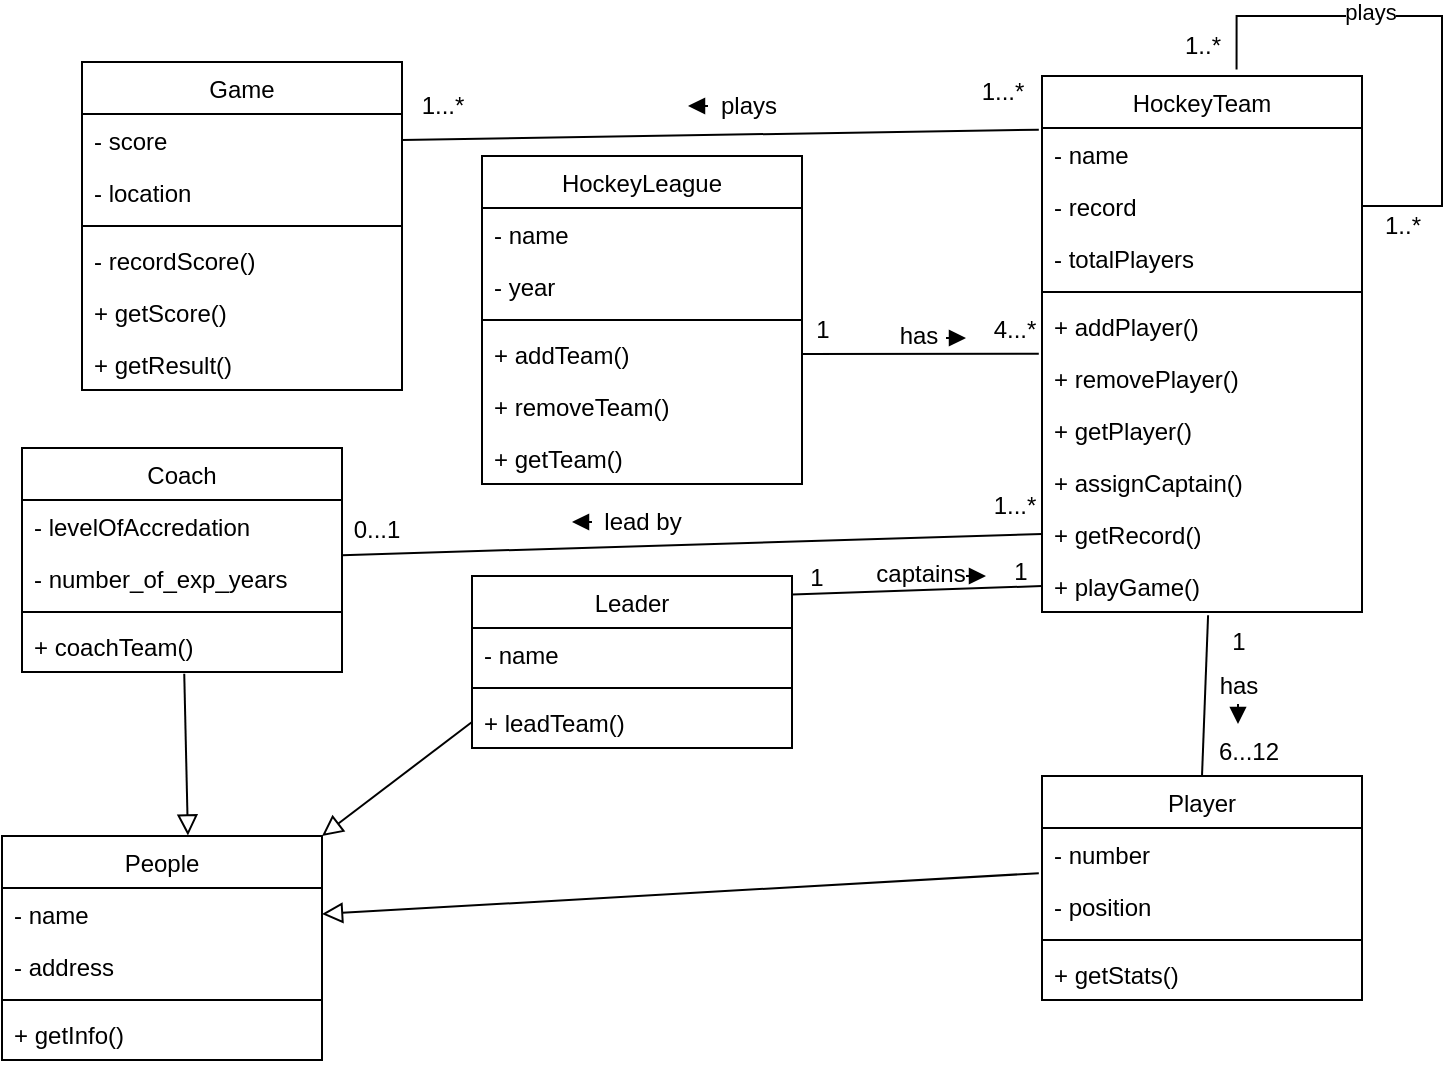 <mxfile version="24.8.3">
  <diagram name="Page-1" id="lpkaznSXC4d-1PME-aR3">
    <mxGraphModel dx="1235" dy="1714" grid="1" gridSize="10" guides="1" tooltips="1" connect="1" arrows="1" fold="1" page="1" pageScale="1" pageWidth="850" pageHeight="1100" math="0" shadow="0">
      <root>
        <mxCell id="0" />
        <mxCell id="1" parent="0" />
        <mxCell id="50F7hGYpmBeSs3bV3KP2-27" value="&lt;span style=&quot;font-weight: 400;&quot;&gt;HockeyLeague&lt;/span&gt;" style="swimlane;fontStyle=1;align=center;verticalAlign=top;childLayout=stackLayout;horizontal=1;startSize=26;horizontalStack=0;resizeParent=1;resizeParentMax=0;resizeLast=0;collapsible=1;marginBottom=0;whiteSpace=wrap;html=1;" vertex="1" parent="1">
          <mxGeometry x="320" y="30" width="160" height="164" as="geometry" />
        </mxCell>
        <mxCell id="50F7hGYpmBeSs3bV3KP2-28" value="- name" style="text;strokeColor=none;fillColor=none;align=left;verticalAlign=top;spacingLeft=4;spacingRight=4;overflow=hidden;rotatable=0;points=[[0,0.5],[1,0.5]];portConstraint=eastwest;whiteSpace=wrap;html=1;" vertex="1" parent="50F7hGYpmBeSs3bV3KP2-27">
          <mxGeometry y="26" width="160" height="26" as="geometry" />
        </mxCell>
        <mxCell id="50F7hGYpmBeSs3bV3KP2-53" value="- year" style="text;strokeColor=none;fillColor=none;align=left;verticalAlign=top;spacingLeft=4;spacingRight=4;overflow=hidden;rotatable=0;points=[[0,0.5],[1,0.5]];portConstraint=eastwest;whiteSpace=wrap;html=1;" vertex="1" parent="50F7hGYpmBeSs3bV3KP2-27">
          <mxGeometry y="52" width="160" height="26" as="geometry" />
        </mxCell>
        <mxCell id="50F7hGYpmBeSs3bV3KP2-29" value="" style="line;strokeWidth=1;fillColor=none;align=left;verticalAlign=middle;spacingTop=-1;spacingLeft=3;spacingRight=3;rotatable=0;labelPosition=right;points=[];portConstraint=eastwest;strokeColor=inherit;" vertex="1" parent="50F7hGYpmBeSs3bV3KP2-27">
          <mxGeometry y="78" width="160" height="8" as="geometry" />
        </mxCell>
        <mxCell id="50F7hGYpmBeSs3bV3KP2-30" value="+ addTeam()" style="text;strokeColor=none;fillColor=none;align=left;verticalAlign=top;spacingLeft=4;spacingRight=4;overflow=hidden;rotatable=0;points=[[0,0.5],[1,0.5]];portConstraint=eastwest;whiteSpace=wrap;html=1;" vertex="1" parent="50F7hGYpmBeSs3bV3KP2-27">
          <mxGeometry y="86" width="160" height="26" as="geometry" />
        </mxCell>
        <mxCell id="50F7hGYpmBeSs3bV3KP2-55" value="+ removeTeam()" style="text;strokeColor=none;fillColor=none;align=left;verticalAlign=top;spacingLeft=4;spacingRight=4;overflow=hidden;rotatable=0;points=[[0,0.5],[1,0.5]];portConstraint=eastwest;whiteSpace=wrap;html=1;" vertex="1" parent="50F7hGYpmBeSs3bV3KP2-27">
          <mxGeometry y="112" width="160" height="26" as="geometry" />
        </mxCell>
        <mxCell id="50F7hGYpmBeSs3bV3KP2-56" value="+ getTeam()" style="text;strokeColor=none;fillColor=none;align=left;verticalAlign=top;spacingLeft=4;spacingRight=4;overflow=hidden;rotatable=0;points=[[0,0.5],[1,0.5]];portConstraint=eastwest;whiteSpace=wrap;html=1;" vertex="1" parent="50F7hGYpmBeSs3bV3KP2-27">
          <mxGeometry y="138" width="160" height="26" as="geometry" />
        </mxCell>
        <mxCell id="50F7hGYpmBeSs3bV3KP2-31" value="&lt;span style=&quot;font-weight: 400;&quot;&gt;HockeyTeam&lt;/span&gt;" style="swimlane;fontStyle=1;align=center;verticalAlign=top;childLayout=stackLayout;horizontal=1;startSize=26;horizontalStack=0;resizeParent=1;resizeParentMax=0;resizeLast=0;collapsible=1;marginBottom=0;whiteSpace=wrap;html=1;" vertex="1" parent="1">
          <mxGeometry x="600" y="-10" width="160" height="268" as="geometry" />
        </mxCell>
        <mxCell id="50F7hGYpmBeSs3bV3KP2-32" value="- name" style="text;strokeColor=none;fillColor=none;align=left;verticalAlign=top;spacingLeft=4;spacingRight=4;overflow=hidden;rotatable=0;points=[[0,0.5],[1,0.5]];portConstraint=eastwest;whiteSpace=wrap;html=1;" vertex="1" parent="50F7hGYpmBeSs3bV3KP2-31">
          <mxGeometry y="26" width="160" height="26" as="geometry" />
        </mxCell>
        <mxCell id="50F7hGYpmBeSs3bV3KP2-61" value="- record" style="text;strokeColor=none;fillColor=none;align=left;verticalAlign=top;spacingLeft=4;spacingRight=4;overflow=hidden;rotatable=0;points=[[0,0.5],[1,0.5]];portConstraint=eastwest;whiteSpace=wrap;html=1;" vertex="1" parent="50F7hGYpmBeSs3bV3KP2-31">
          <mxGeometry y="52" width="160" height="26" as="geometry" />
        </mxCell>
        <mxCell id="50F7hGYpmBeSs3bV3KP2-57" value="- totalPlayers" style="text;strokeColor=none;fillColor=none;align=left;verticalAlign=top;spacingLeft=4;spacingRight=4;overflow=hidden;rotatable=0;points=[[0,0.5],[1,0.5]];portConstraint=eastwest;whiteSpace=wrap;html=1;" vertex="1" parent="50F7hGYpmBeSs3bV3KP2-31">
          <mxGeometry y="78" width="160" height="26" as="geometry" />
        </mxCell>
        <mxCell id="50F7hGYpmBeSs3bV3KP2-33" value="" style="line;strokeWidth=1;fillColor=none;align=left;verticalAlign=middle;spacingTop=-1;spacingLeft=3;spacingRight=3;rotatable=0;labelPosition=right;points=[];portConstraint=eastwest;strokeColor=inherit;" vertex="1" parent="50F7hGYpmBeSs3bV3KP2-31">
          <mxGeometry y="104" width="160" height="8" as="geometry" />
        </mxCell>
        <mxCell id="50F7hGYpmBeSs3bV3KP2-34" value="+ addPlayer()" style="text;strokeColor=none;fillColor=none;align=left;verticalAlign=top;spacingLeft=4;spacingRight=4;overflow=hidden;rotatable=0;points=[[0,0.5],[1,0.5]];portConstraint=eastwest;whiteSpace=wrap;html=1;" vertex="1" parent="50F7hGYpmBeSs3bV3KP2-31">
          <mxGeometry y="112" width="160" height="26" as="geometry" />
        </mxCell>
        <mxCell id="50F7hGYpmBeSs3bV3KP2-58" value="+ removePlayer()" style="text;strokeColor=none;fillColor=none;align=left;verticalAlign=top;spacingLeft=4;spacingRight=4;overflow=hidden;rotatable=0;points=[[0,0.5],[1,0.5]];portConstraint=eastwest;whiteSpace=wrap;html=1;" vertex="1" parent="50F7hGYpmBeSs3bV3KP2-31">
          <mxGeometry y="138" width="160" height="26" as="geometry" />
        </mxCell>
        <mxCell id="50F7hGYpmBeSs3bV3KP2-59" value="+ getPlayer()" style="text;strokeColor=none;fillColor=none;align=left;verticalAlign=top;spacingLeft=4;spacingRight=4;overflow=hidden;rotatable=0;points=[[0,0.5],[1,0.5]];portConstraint=eastwest;whiteSpace=wrap;html=1;" vertex="1" parent="50F7hGYpmBeSs3bV3KP2-31">
          <mxGeometry y="164" width="160" height="26" as="geometry" />
        </mxCell>
        <mxCell id="50F7hGYpmBeSs3bV3KP2-60" value="+ assignCaptain()" style="text;strokeColor=none;fillColor=none;align=left;verticalAlign=top;spacingLeft=4;spacingRight=4;overflow=hidden;rotatable=0;points=[[0,0.5],[1,0.5]];portConstraint=eastwest;whiteSpace=wrap;html=1;" vertex="1" parent="50F7hGYpmBeSs3bV3KP2-31">
          <mxGeometry y="190" width="160" height="26" as="geometry" />
        </mxCell>
        <mxCell id="50F7hGYpmBeSs3bV3KP2-63" value="+ getRecord()" style="text;strokeColor=none;fillColor=none;align=left;verticalAlign=top;spacingLeft=4;spacingRight=4;overflow=hidden;rotatable=0;points=[[0,0.5],[1,0.5]];portConstraint=eastwest;whiteSpace=wrap;html=1;" vertex="1" parent="50F7hGYpmBeSs3bV3KP2-31">
          <mxGeometry y="216" width="160" height="26" as="geometry" />
        </mxCell>
        <mxCell id="50F7hGYpmBeSs3bV3KP2-65" value="+ playGame()" style="text;strokeColor=none;fillColor=none;align=left;verticalAlign=top;spacingLeft=4;spacingRight=4;overflow=hidden;rotatable=0;points=[[0,0.5],[1,0.5]];portConstraint=eastwest;whiteSpace=wrap;html=1;" vertex="1" parent="50F7hGYpmBeSs3bV3KP2-31">
          <mxGeometry y="242" width="160" height="26" as="geometry" />
        </mxCell>
        <mxCell id="50F7hGYpmBeSs3bV3KP2-85" style="edgeStyle=orthogonalEdgeStyle;rounded=0;orthogonalLoop=1;jettySize=auto;html=1;exitX=1;exitY=0.5;exitDx=0;exitDy=0;entryX=0.608;entryY=-0.012;entryDx=0;entryDy=0;entryPerimeter=0;endArrow=none;endFill=0;" edge="1" parent="50F7hGYpmBeSs3bV3KP2-31" source="50F7hGYpmBeSs3bV3KP2-61" target="50F7hGYpmBeSs3bV3KP2-31">
          <mxGeometry relative="1" as="geometry">
            <Array as="points">
              <mxPoint x="200" y="65" />
              <mxPoint x="200" y="-30" />
              <mxPoint x="97" y="-30" />
            </Array>
          </mxGeometry>
        </mxCell>
        <mxCell id="50F7hGYpmBeSs3bV3KP2-86" value="plays" style="edgeLabel;html=1;align=center;verticalAlign=middle;resizable=0;points=[];" vertex="1" connectable="0" parent="50F7hGYpmBeSs3bV3KP2-85">
          <mxGeometry x="0.298" y="-2" relative="1" as="geometry">
            <mxPoint as="offset" />
          </mxGeometry>
        </mxCell>
        <mxCell id="50F7hGYpmBeSs3bV3KP2-35" value="&lt;span style=&quot;font-weight: 400;&quot;&gt;Player&lt;/span&gt;" style="swimlane;fontStyle=1;align=center;verticalAlign=top;childLayout=stackLayout;horizontal=1;startSize=26;horizontalStack=0;resizeParent=1;resizeParentMax=0;resizeLast=0;collapsible=1;marginBottom=0;whiteSpace=wrap;html=1;" vertex="1" parent="1">
          <mxGeometry x="600" y="340" width="160" height="112" as="geometry" />
        </mxCell>
        <mxCell id="50F7hGYpmBeSs3bV3KP2-36" value="- number" style="text;strokeColor=none;fillColor=none;align=left;verticalAlign=top;spacingLeft=4;spacingRight=4;overflow=hidden;rotatable=0;points=[[0,0.5],[1,0.5]];portConstraint=eastwest;whiteSpace=wrap;html=1;" vertex="1" parent="50F7hGYpmBeSs3bV3KP2-35">
          <mxGeometry y="26" width="160" height="26" as="geometry" />
        </mxCell>
        <mxCell id="50F7hGYpmBeSs3bV3KP2-62" value="- position" style="text;strokeColor=none;fillColor=none;align=left;verticalAlign=top;spacingLeft=4;spacingRight=4;overflow=hidden;rotatable=0;points=[[0,0.5],[1,0.5]];portConstraint=eastwest;whiteSpace=wrap;html=1;" vertex="1" parent="50F7hGYpmBeSs3bV3KP2-35">
          <mxGeometry y="52" width="160" height="26" as="geometry" />
        </mxCell>
        <mxCell id="50F7hGYpmBeSs3bV3KP2-37" value="" style="line;strokeWidth=1;fillColor=none;align=left;verticalAlign=middle;spacingTop=-1;spacingLeft=3;spacingRight=3;rotatable=0;labelPosition=right;points=[];portConstraint=eastwest;strokeColor=inherit;" vertex="1" parent="50F7hGYpmBeSs3bV3KP2-35">
          <mxGeometry y="78" width="160" height="8" as="geometry" />
        </mxCell>
        <mxCell id="50F7hGYpmBeSs3bV3KP2-64" value="+ getStats()" style="text;strokeColor=none;fillColor=none;align=left;verticalAlign=top;spacingLeft=4;spacingRight=4;overflow=hidden;rotatable=0;points=[[0,0.5],[1,0.5]];portConstraint=eastwest;whiteSpace=wrap;html=1;" vertex="1" parent="50F7hGYpmBeSs3bV3KP2-35">
          <mxGeometry y="86" width="160" height="26" as="geometry" />
        </mxCell>
        <mxCell id="50F7hGYpmBeSs3bV3KP2-39" value="&lt;span style=&quot;font-weight: 400;&quot;&gt;Coach&lt;/span&gt;" style="swimlane;fontStyle=1;align=center;verticalAlign=top;childLayout=stackLayout;horizontal=1;startSize=26;horizontalStack=0;resizeParent=1;resizeParentMax=0;resizeLast=0;collapsible=1;marginBottom=0;whiteSpace=wrap;html=1;" vertex="1" parent="1">
          <mxGeometry x="90" y="176" width="160" height="112" as="geometry" />
        </mxCell>
        <mxCell id="50F7hGYpmBeSs3bV3KP2-40" value="- levelOfAccredation" style="text;strokeColor=none;fillColor=none;align=left;verticalAlign=top;spacingLeft=4;spacingRight=4;overflow=hidden;rotatable=0;points=[[0,0.5],[1,0.5]];portConstraint=eastwest;whiteSpace=wrap;html=1;" vertex="1" parent="50F7hGYpmBeSs3bV3KP2-39">
          <mxGeometry y="26" width="160" height="26" as="geometry" />
        </mxCell>
        <mxCell id="50F7hGYpmBeSs3bV3KP2-69" value="- number_of_exp_years" style="text;strokeColor=none;fillColor=none;align=left;verticalAlign=top;spacingLeft=4;spacingRight=4;overflow=hidden;rotatable=0;points=[[0,0.5],[1,0.5]];portConstraint=eastwest;whiteSpace=wrap;html=1;" vertex="1" parent="50F7hGYpmBeSs3bV3KP2-39">
          <mxGeometry y="52" width="160" height="26" as="geometry" />
        </mxCell>
        <mxCell id="50F7hGYpmBeSs3bV3KP2-41" value="" style="line;strokeWidth=1;fillColor=none;align=left;verticalAlign=middle;spacingTop=-1;spacingLeft=3;spacingRight=3;rotatable=0;labelPosition=right;points=[];portConstraint=eastwest;strokeColor=inherit;" vertex="1" parent="50F7hGYpmBeSs3bV3KP2-39">
          <mxGeometry y="78" width="160" height="8" as="geometry" />
        </mxCell>
        <mxCell id="50F7hGYpmBeSs3bV3KP2-42" value="+ coachTeam()" style="text;strokeColor=none;fillColor=none;align=left;verticalAlign=top;spacingLeft=4;spacingRight=4;overflow=hidden;rotatable=0;points=[[0,0.5],[1,0.5]];portConstraint=eastwest;whiteSpace=wrap;html=1;" vertex="1" parent="50F7hGYpmBeSs3bV3KP2-39">
          <mxGeometry y="86" width="160" height="26" as="geometry" />
        </mxCell>
        <mxCell id="50F7hGYpmBeSs3bV3KP2-43" value="&lt;span style=&quot;font-weight: 400;&quot;&gt;Leader&lt;/span&gt;" style="swimlane;fontStyle=1;align=center;verticalAlign=top;childLayout=stackLayout;horizontal=1;startSize=26;horizontalStack=0;resizeParent=1;resizeParentMax=0;resizeLast=0;collapsible=1;marginBottom=0;whiteSpace=wrap;html=1;" vertex="1" parent="1">
          <mxGeometry x="315" y="240" width="160" height="86" as="geometry" />
        </mxCell>
        <mxCell id="50F7hGYpmBeSs3bV3KP2-44" value="- name" style="text;strokeColor=none;fillColor=none;align=left;verticalAlign=top;spacingLeft=4;spacingRight=4;overflow=hidden;rotatable=0;points=[[0,0.5],[1,0.5]];portConstraint=eastwest;whiteSpace=wrap;html=1;" vertex="1" parent="50F7hGYpmBeSs3bV3KP2-43">
          <mxGeometry y="26" width="160" height="26" as="geometry" />
        </mxCell>
        <mxCell id="50F7hGYpmBeSs3bV3KP2-45" value="" style="line;strokeWidth=1;fillColor=none;align=left;verticalAlign=middle;spacingTop=-1;spacingLeft=3;spacingRight=3;rotatable=0;labelPosition=right;points=[];portConstraint=eastwest;strokeColor=inherit;" vertex="1" parent="50F7hGYpmBeSs3bV3KP2-43">
          <mxGeometry y="52" width="160" height="8" as="geometry" />
        </mxCell>
        <mxCell id="50F7hGYpmBeSs3bV3KP2-46" value="+ leadTeam()" style="text;strokeColor=none;fillColor=none;align=left;verticalAlign=top;spacingLeft=4;spacingRight=4;overflow=hidden;rotatable=0;points=[[0,0.5],[1,0.5]];portConstraint=eastwest;whiteSpace=wrap;html=1;" vertex="1" parent="50F7hGYpmBeSs3bV3KP2-43">
          <mxGeometry y="60" width="160" height="26" as="geometry" />
        </mxCell>
        <mxCell id="50F7hGYpmBeSs3bV3KP2-47" value="&lt;span style=&quot;font-weight: 400;&quot;&gt;Game&lt;/span&gt;" style="swimlane;fontStyle=1;align=center;verticalAlign=top;childLayout=stackLayout;horizontal=1;startSize=26;horizontalStack=0;resizeParent=1;resizeParentMax=0;resizeLast=0;collapsible=1;marginBottom=0;whiteSpace=wrap;html=1;" vertex="1" parent="1">
          <mxGeometry x="120" y="-17" width="160" height="164" as="geometry" />
        </mxCell>
        <mxCell id="50F7hGYpmBeSs3bV3KP2-48" value="- score" style="text;strokeColor=none;fillColor=none;align=left;verticalAlign=top;spacingLeft=4;spacingRight=4;overflow=hidden;rotatable=0;points=[[0,0.5],[1,0.5]];portConstraint=eastwest;whiteSpace=wrap;html=1;" vertex="1" parent="50F7hGYpmBeSs3bV3KP2-47">
          <mxGeometry y="26" width="160" height="26" as="geometry" />
        </mxCell>
        <mxCell id="50F7hGYpmBeSs3bV3KP2-66" value="- location" style="text;strokeColor=none;fillColor=none;align=left;verticalAlign=top;spacingLeft=4;spacingRight=4;overflow=hidden;rotatable=0;points=[[0,0.5],[1,0.5]];portConstraint=eastwest;whiteSpace=wrap;html=1;" vertex="1" parent="50F7hGYpmBeSs3bV3KP2-47">
          <mxGeometry y="52" width="160" height="26" as="geometry" />
        </mxCell>
        <mxCell id="50F7hGYpmBeSs3bV3KP2-49" value="" style="line;strokeWidth=1;fillColor=none;align=left;verticalAlign=middle;spacingTop=-1;spacingLeft=3;spacingRight=3;rotatable=0;labelPosition=right;points=[];portConstraint=eastwest;strokeColor=inherit;" vertex="1" parent="50F7hGYpmBeSs3bV3KP2-47">
          <mxGeometry y="78" width="160" height="8" as="geometry" />
        </mxCell>
        <mxCell id="50F7hGYpmBeSs3bV3KP2-67" value="- recordScore()" style="text;strokeColor=none;fillColor=none;align=left;verticalAlign=top;spacingLeft=4;spacingRight=4;overflow=hidden;rotatable=0;points=[[0,0.5],[1,0.5]];portConstraint=eastwest;whiteSpace=wrap;html=1;" vertex="1" parent="50F7hGYpmBeSs3bV3KP2-47">
          <mxGeometry y="86" width="160" height="26" as="geometry" />
        </mxCell>
        <mxCell id="50F7hGYpmBeSs3bV3KP2-50" value="+ getScore()" style="text;strokeColor=none;fillColor=none;align=left;verticalAlign=top;spacingLeft=4;spacingRight=4;overflow=hidden;rotatable=0;points=[[0,0.5],[1,0.5]];portConstraint=eastwest;whiteSpace=wrap;html=1;" vertex="1" parent="50F7hGYpmBeSs3bV3KP2-47">
          <mxGeometry y="112" width="160" height="26" as="geometry" />
        </mxCell>
        <mxCell id="50F7hGYpmBeSs3bV3KP2-68" value="+ getResult()" style="text;strokeColor=none;fillColor=none;align=left;verticalAlign=top;spacingLeft=4;spacingRight=4;overflow=hidden;rotatable=0;points=[[0,0.5],[1,0.5]];portConstraint=eastwest;whiteSpace=wrap;html=1;" vertex="1" parent="50F7hGYpmBeSs3bV3KP2-47">
          <mxGeometry y="138" width="160" height="26" as="geometry" />
        </mxCell>
        <mxCell id="50F7hGYpmBeSs3bV3KP2-70" value="&lt;span style=&quot;font-weight: 400;&quot;&gt;People&lt;/span&gt;" style="swimlane;fontStyle=1;align=center;verticalAlign=top;childLayout=stackLayout;horizontal=1;startSize=26;horizontalStack=0;resizeParent=1;resizeParentMax=0;resizeLast=0;collapsible=1;marginBottom=0;whiteSpace=wrap;html=1;" vertex="1" parent="1">
          <mxGeometry x="80" y="370" width="160" height="112" as="geometry" />
        </mxCell>
        <mxCell id="50F7hGYpmBeSs3bV3KP2-71" value="- name" style="text;strokeColor=none;fillColor=none;align=left;verticalAlign=top;spacingLeft=4;spacingRight=4;overflow=hidden;rotatable=0;points=[[0,0.5],[1,0.5]];portConstraint=eastwest;whiteSpace=wrap;html=1;" vertex="1" parent="50F7hGYpmBeSs3bV3KP2-70">
          <mxGeometry y="26" width="160" height="26" as="geometry" />
        </mxCell>
        <mxCell id="50F7hGYpmBeSs3bV3KP2-72" value="- address" style="text;strokeColor=none;fillColor=none;align=left;verticalAlign=top;spacingLeft=4;spacingRight=4;overflow=hidden;rotatable=0;points=[[0,0.5],[1,0.5]];portConstraint=eastwest;whiteSpace=wrap;html=1;" vertex="1" parent="50F7hGYpmBeSs3bV3KP2-70">
          <mxGeometry y="52" width="160" height="26" as="geometry" />
        </mxCell>
        <mxCell id="50F7hGYpmBeSs3bV3KP2-73" value="" style="line;strokeWidth=1;fillColor=none;align=left;verticalAlign=middle;spacingTop=-1;spacingLeft=3;spacingRight=3;rotatable=0;labelPosition=right;points=[];portConstraint=eastwest;strokeColor=inherit;" vertex="1" parent="50F7hGYpmBeSs3bV3KP2-70">
          <mxGeometry y="78" width="160" height="8" as="geometry" />
        </mxCell>
        <mxCell id="50F7hGYpmBeSs3bV3KP2-74" value="+ getInfo()" style="text;strokeColor=none;fillColor=none;align=left;verticalAlign=top;spacingLeft=4;spacingRight=4;overflow=hidden;rotatable=0;points=[[0,0.5],[1,0.5]];portConstraint=eastwest;whiteSpace=wrap;html=1;" vertex="1" parent="50F7hGYpmBeSs3bV3KP2-70">
          <mxGeometry y="86" width="160" height="26" as="geometry" />
        </mxCell>
        <mxCell id="50F7hGYpmBeSs3bV3KP2-75" value="" style="endArrow=none;html=1;rounded=0;exitX=1;exitY=0.5;exitDx=0;exitDy=0;entryX=-0.01;entryY=0.032;entryDx=0;entryDy=0;entryPerimeter=0;" edge="1" parent="1" source="50F7hGYpmBeSs3bV3KP2-30" target="50F7hGYpmBeSs3bV3KP2-58">
          <mxGeometry width="50" height="50" relative="1" as="geometry">
            <mxPoint x="500" y="240" as="sourcePoint" />
            <mxPoint x="550" y="190" as="targetPoint" />
          </mxGeometry>
        </mxCell>
        <mxCell id="50F7hGYpmBeSs3bV3KP2-76" value="" style="endArrow=block;html=1;rounded=0;endFill=1;" edge="1" parent="1">
          <mxGeometry width="50" height="50" relative="1" as="geometry">
            <mxPoint x="552" y="121" as="sourcePoint" />
            <mxPoint x="562" y="121" as="targetPoint" />
          </mxGeometry>
        </mxCell>
        <mxCell id="50F7hGYpmBeSs3bV3KP2-77" value="has" style="text;html=1;align=center;verticalAlign=middle;resizable=0;points=[];autosize=1;strokeColor=none;fillColor=none;" vertex="1" parent="1">
          <mxGeometry x="518" y="105" width="40" height="30" as="geometry" />
        </mxCell>
        <mxCell id="50F7hGYpmBeSs3bV3KP2-78" value="1" style="text;html=1;align=center;verticalAlign=middle;resizable=0;points=[];autosize=1;strokeColor=none;fillColor=none;" vertex="1" parent="1">
          <mxGeometry x="475" y="102" width="30" height="30" as="geometry" />
        </mxCell>
        <mxCell id="50F7hGYpmBeSs3bV3KP2-79" value="4...*" style="text;html=1;align=center;verticalAlign=middle;resizable=0;points=[];autosize=1;strokeColor=none;fillColor=none;" vertex="1" parent="1">
          <mxGeometry x="566" y="102" width="40" height="30" as="geometry" />
        </mxCell>
        <mxCell id="50F7hGYpmBeSs3bV3KP2-80" value="" style="endArrow=none;html=1;rounded=0;exitX=0.519;exitY=1.063;exitDx=0;exitDy=0;exitPerimeter=0;entryX=0.5;entryY=0;entryDx=0;entryDy=0;" edge="1" parent="1" source="50F7hGYpmBeSs3bV3KP2-65" target="50F7hGYpmBeSs3bV3KP2-35">
          <mxGeometry width="50" height="50" relative="1" as="geometry">
            <mxPoint x="724" y="285" as="sourcePoint" />
            <mxPoint x="683" y="320" as="targetPoint" />
          </mxGeometry>
        </mxCell>
        <mxCell id="50F7hGYpmBeSs3bV3KP2-81" value="" style="endArrow=block;html=1;rounded=0;endFill=1;" edge="1" parent="1">
          <mxGeometry width="50" height="50" relative="1" as="geometry">
            <mxPoint x="698" y="304" as="sourcePoint" />
            <mxPoint x="698" y="314" as="targetPoint" />
          </mxGeometry>
        </mxCell>
        <mxCell id="50F7hGYpmBeSs3bV3KP2-82" value="has" style="text;html=1;align=center;verticalAlign=middle;resizable=0;points=[];autosize=1;strokeColor=none;fillColor=none;" vertex="1" parent="1">
          <mxGeometry x="678" y="280" width="40" height="30" as="geometry" />
        </mxCell>
        <mxCell id="50F7hGYpmBeSs3bV3KP2-83" value="1" style="text;html=1;align=center;verticalAlign=middle;resizable=0;points=[];autosize=1;strokeColor=none;fillColor=none;" vertex="1" parent="1">
          <mxGeometry x="683" y="258" width="30" height="30" as="geometry" />
        </mxCell>
        <mxCell id="50F7hGYpmBeSs3bV3KP2-84" value="6...12" style="text;html=1;align=center;verticalAlign=middle;resizable=0;points=[];autosize=1;strokeColor=none;fillColor=none;" vertex="1" parent="1">
          <mxGeometry x="678" y="313" width="50" height="30" as="geometry" />
        </mxCell>
        <mxCell id="50F7hGYpmBeSs3bV3KP2-87" value="1..*" style="text;html=1;align=center;verticalAlign=middle;resizable=0;points=[];autosize=1;strokeColor=none;fillColor=none;" vertex="1" parent="1">
          <mxGeometry x="660" y="-40" width="40" height="30" as="geometry" />
        </mxCell>
        <mxCell id="50F7hGYpmBeSs3bV3KP2-90" value="1..*" style="text;html=1;align=center;verticalAlign=middle;resizable=0;points=[];autosize=1;strokeColor=none;fillColor=none;" vertex="1" parent="1">
          <mxGeometry x="760" y="50" width="40" height="30" as="geometry" />
        </mxCell>
        <mxCell id="50F7hGYpmBeSs3bV3KP2-92" style="rounded=0;orthogonalLoop=1;jettySize=auto;html=1;exitX=1;exitY=0.5;exitDx=0;exitDy=0;entryX=-0.01;entryY=0.032;entryDx=0;entryDy=0;endArrow=none;endFill=0;entryPerimeter=0;" edge="1" parent="1" source="50F7hGYpmBeSs3bV3KP2-48" target="50F7hGYpmBeSs3bV3KP2-32">
          <mxGeometry relative="1" as="geometry" />
        </mxCell>
        <mxCell id="50F7hGYpmBeSs3bV3KP2-94" value="plays" style="text;html=1;align=center;verticalAlign=middle;resizable=0;points=[];autosize=1;strokeColor=none;fillColor=none;" vertex="1" parent="1">
          <mxGeometry x="428" y="-10" width="50" height="30" as="geometry" />
        </mxCell>
        <mxCell id="50F7hGYpmBeSs3bV3KP2-96" value="" style="endArrow=block;html=1;rounded=0;endFill=1;" edge="1" parent="1">
          <mxGeometry width="50" height="50" relative="1" as="geometry">
            <mxPoint x="433" y="5" as="sourcePoint" />
            <mxPoint x="423" y="5" as="targetPoint" />
          </mxGeometry>
        </mxCell>
        <mxCell id="50F7hGYpmBeSs3bV3KP2-97" value="1...*" style="text;html=1;align=center;verticalAlign=middle;resizable=0;points=[];autosize=1;strokeColor=none;fillColor=none;" vertex="1" parent="1">
          <mxGeometry x="560" y="-17" width="40" height="30" as="geometry" />
        </mxCell>
        <mxCell id="50F7hGYpmBeSs3bV3KP2-98" value="1...*" style="text;html=1;align=center;verticalAlign=middle;resizable=0;points=[];autosize=1;strokeColor=none;fillColor=none;" vertex="1" parent="1">
          <mxGeometry x="280" y="-10" width="40" height="30" as="geometry" />
        </mxCell>
        <mxCell id="50F7hGYpmBeSs3bV3KP2-99" value="" style="endArrow=none;html=1;rounded=0;entryX=0;entryY=0.5;entryDx=0;entryDy=0;" edge="1" parent="1" source="50F7hGYpmBeSs3bV3KP2-39" target="50F7hGYpmBeSs3bV3KP2-63">
          <mxGeometry width="50" height="50" relative="1" as="geometry">
            <mxPoint x="410" y="320" as="sourcePoint" />
            <mxPoint x="460" y="270" as="targetPoint" />
          </mxGeometry>
        </mxCell>
        <mxCell id="50F7hGYpmBeSs3bV3KP2-100" value="lead by" style="text;html=1;align=center;verticalAlign=middle;resizable=0;points=[];autosize=1;strokeColor=none;fillColor=none;" vertex="1" parent="1">
          <mxGeometry x="370" y="198" width="60" height="30" as="geometry" />
        </mxCell>
        <mxCell id="50F7hGYpmBeSs3bV3KP2-101" value="" style="endArrow=block;html=1;rounded=0;endFill=1;" edge="1" parent="1">
          <mxGeometry width="50" height="50" relative="1" as="geometry">
            <mxPoint x="375" y="213" as="sourcePoint" />
            <mxPoint x="365" y="213" as="targetPoint" />
          </mxGeometry>
        </mxCell>
        <mxCell id="50F7hGYpmBeSs3bV3KP2-102" value="1...*" style="text;html=1;align=center;verticalAlign=middle;resizable=0;points=[];autosize=1;strokeColor=none;fillColor=none;" vertex="1" parent="1">
          <mxGeometry x="566" y="190" width="40" height="30" as="geometry" />
        </mxCell>
        <mxCell id="50F7hGYpmBeSs3bV3KP2-103" value="0...1" style="text;html=1;align=center;verticalAlign=middle;resizable=0;points=[];autosize=1;strokeColor=none;fillColor=none;" vertex="1" parent="1">
          <mxGeometry x="242" y="202" width="50" height="30" as="geometry" />
        </mxCell>
        <mxCell id="50F7hGYpmBeSs3bV3KP2-104" value="" style="endArrow=none;html=1;rounded=0;exitX=1.001;exitY=0.108;exitDx=0;exitDy=0;exitPerimeter=0;entryX=0;entryY=0.5;entryDx=0;entryDy=0;" edge="1" parent="1" source="50F7hGYpmBeSs3bV3KP2-43" target="50F7hGYpmBeSs3bV3KP2-65">
          <mxGeometry width="50" height="50" relative="1" as="geometry">
            <mxPoint x="520" y="300" as="sourcePoint" />
            <mxPoint x="570" y="250" as="targetPoint" />
          </mxGeometry>
        </mxCell>
        <mxCell id="50F7hGYpmBeSs3bV3KP2-106" value="captains" style="text;html=1;align=center;verticalAlign=middle;resizable=0;points=[];autosize=1;strokeColor=none;fillColor=none;" vertex="1" parent="1">
          <mxGeometry x="504" y="224" width="70" height="30" as="geometry" />
        </mxCell>
        <mxCell id="50F7hGYpmBeSs3bV3KP2-107" value="" style="endArrow=block;html=1;rounded=0;endFill=1;" edge="1" parent="1">
          <mxGeometry width="50" height="50" relative="1" as="geometry">
            <mxPoint x="562" y="240" as="sourcePoint" />
            <mxPoint x="572" y="240" as="targetPoint" />
          </mxGeometry>
        </mxCell>
        <mxCell id="50F7hGYpmBeSs3bV3KP2-108" value="1" style="text;html=1;align=center;verticalAlign=middle;resizable=0;points=[];autosize=1;strokeColor=none;fillColor=none;" vertex="1" parent="1">
          <mxGeometry x="472" y="226" width="30" height="30" as="geometry" />
        </mxCell>
        <mxCell id="50F7hGYpmBeSs3bV3KP2-109" value="1" style="text;html=1;align=center;verticalAlign=middle;resizable=0;points=[];autosize=1;strokeColor=none;fillColor=none;" vertex="1" parent="1">
          <mxGeometry x="574" y="223" width="30" height="30" as="geometry" />
        </mxCell>
        <mxCell id="50F7hGYpmBeSs3bV3KP2-110" value="" style="endArrow=block;html=1;rounded=0;exitX=0.507;exitY=1.032;exitDx=0;exitDy=0;exitPerimeter=0;entryX=0.581;entryY=-0.002;entryDx=0;entryDy=0;entryPerimeter=0;endFill=0;strokeWidth=1;endSize=8;" edge="1" parent="1" source="50F7hGYpmBeSs3bV3KP2-42" target="50F7hGYpmBeSs3bV3KP2-70">
          <mxGeometry width="50" height="50" relative="1" as="geometry">
            <mxPoint x="120" y="360" as="sourcePoint" />
            <mxPoint x="170" y="310" as="targetPoint" />
          </mxGeometry>
        </mxCell>
        <mxCell id="50F7hGYpmBeSs3bV3KP2-111" value="" style="endArrow=block;html=1;rounded=0;exitX=0;exitY=0.5;exitDx=0;exitDy=0;endFill=0;strokeWidth=1;endSize=8;entryX=1;entryY=0;entryDx=0;entryDy=0;entryPerimeter=0;" edge="1" parent="1" source="50F7hGYpmBeSs3bV3KP2-46" target="50F7hGYpmBeSs3bV3KP2-70">
          <mxGeometry width="50" height="50" relative="1" as="geometry">
            <mxPoint x="181" y="299" as="sourcePoint" />
            <mxPoint x="230" y="368" as="targetPoint" />
          </mxGeometry>
        </mxCell>
        <mxCell id="50F7hGYpmBeSs3bV3KP2-112" value="" style="endArrow=block;html=1;rounded=0;exitX=-0.01;exitY=0.869;exitDx=0;exitDy=0;endFill=0;strokeWidth=1;endSize=8;entryX=1;entryY=0.5;entryDx=0;entryDy=0;exitPerimeter=0;" edge="1" parent="1" source="50F7hGYpmBeSs3bV3KP2-36" target="50F7hGYpmBeSs3bV3KP2-71">
          <mxGeometry width="50" height="50" relative="1" as="geometry">
            <mxPoint x="325" y="323" as="sourcePoint" />
            <mxPoint x="250" y="380" as="targetPoint" />
          </mxGeometry>
        </mxCell>
      </root>
    </mxGraphModel>
  </diagram>
</mxfile>
